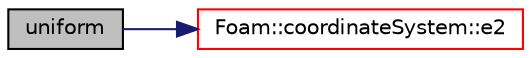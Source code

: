 digraph "uniform"
{
  bgcolor="transparent";
  edge [fontname="Helvetica",fontsize="10",labelfontname="Helvetica",labelfontsize="10"];
  node [fontname="Helvetica",fontsize="10",shape=record];
  rankdir="LR";
  Node1 [label="uniform",height=0.2,width=0.4,color="black", fillcolor="grey75", style="filled" fontcolor="black"];
  Node1 -> Node2 [color="midnightblue",fontsize="10",style="solid",fontname="Helvetica"];
  Node2 [label="Foam::coordinateSystem::e2",height=0.2,width=0.4,color="red",URL="$classFoam_1_1coordinateSystem.html#a9e699825df4a10f0729fabb98baaf0a5",tooltip="The local Cartesian y-axis in global coordinates. "];
}
